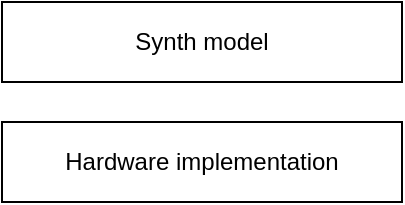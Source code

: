 <mxfile version="11.1.4" type="device"><diagram id="p2YkZG5p9eM-uHiLh4-J" name="Page-1"><mxGraphModel dx="1086" dy="809" grid="1" gridSize="10" guides="1" tooltips="1" connect="1" arrows="1" fold="1" page="1" pageScale="1" pageWidth="850" pageHeight="1100" math="0" shadow="0"><root><mxCell id="0"/><mxCell id="1" parent="0"/><mxCell id="Ekw9e6Y2vVo1DqAT1ZQ7-1" value="Synth model" style="rounded=0;whiteSpace=wrap;html=1;" vertex="1" parent="1"><mxGeometry x="160" y="160" width="200" height="40" as="geometry"/></mxCell><mxCell id="Ekw9e6Y2vVo1DqAT1ZQ7-2" value="Hardware implementation" style="rounded=0;whiteSpace=wrap;html=1;" vertex="1" parent="1"><mxGeometry x="160" y="220" width="200" height="40" as="geometry"/></mxCell></root></mxGraphModel></diagram></mxfile>